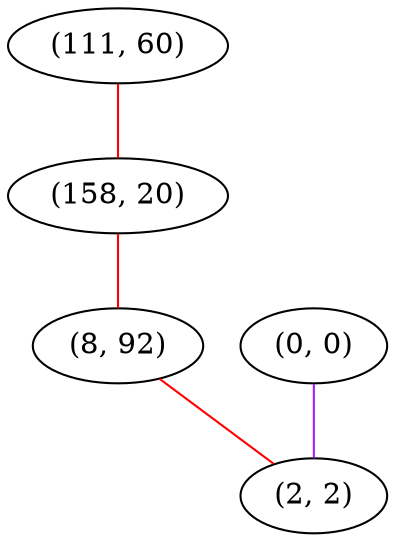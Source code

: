 graph "" {
"(111, 60)";
"(158, 20)";
"(8, 92)";
"(0, 0)";
"(2, 2)";
"(111, 60)" -- "(158, 20)"  [color=red, key=0, weight=1];
"(158, 20)" -- "(8, 92)"  [color=red, key=0, weight=1];
"(8, 92)" -- "(2, 2)"  [color=red, key=0, weight=1];
"(0, 0)" -- "(2, 2)"  [color=purple, key=0, weight=4];
}
